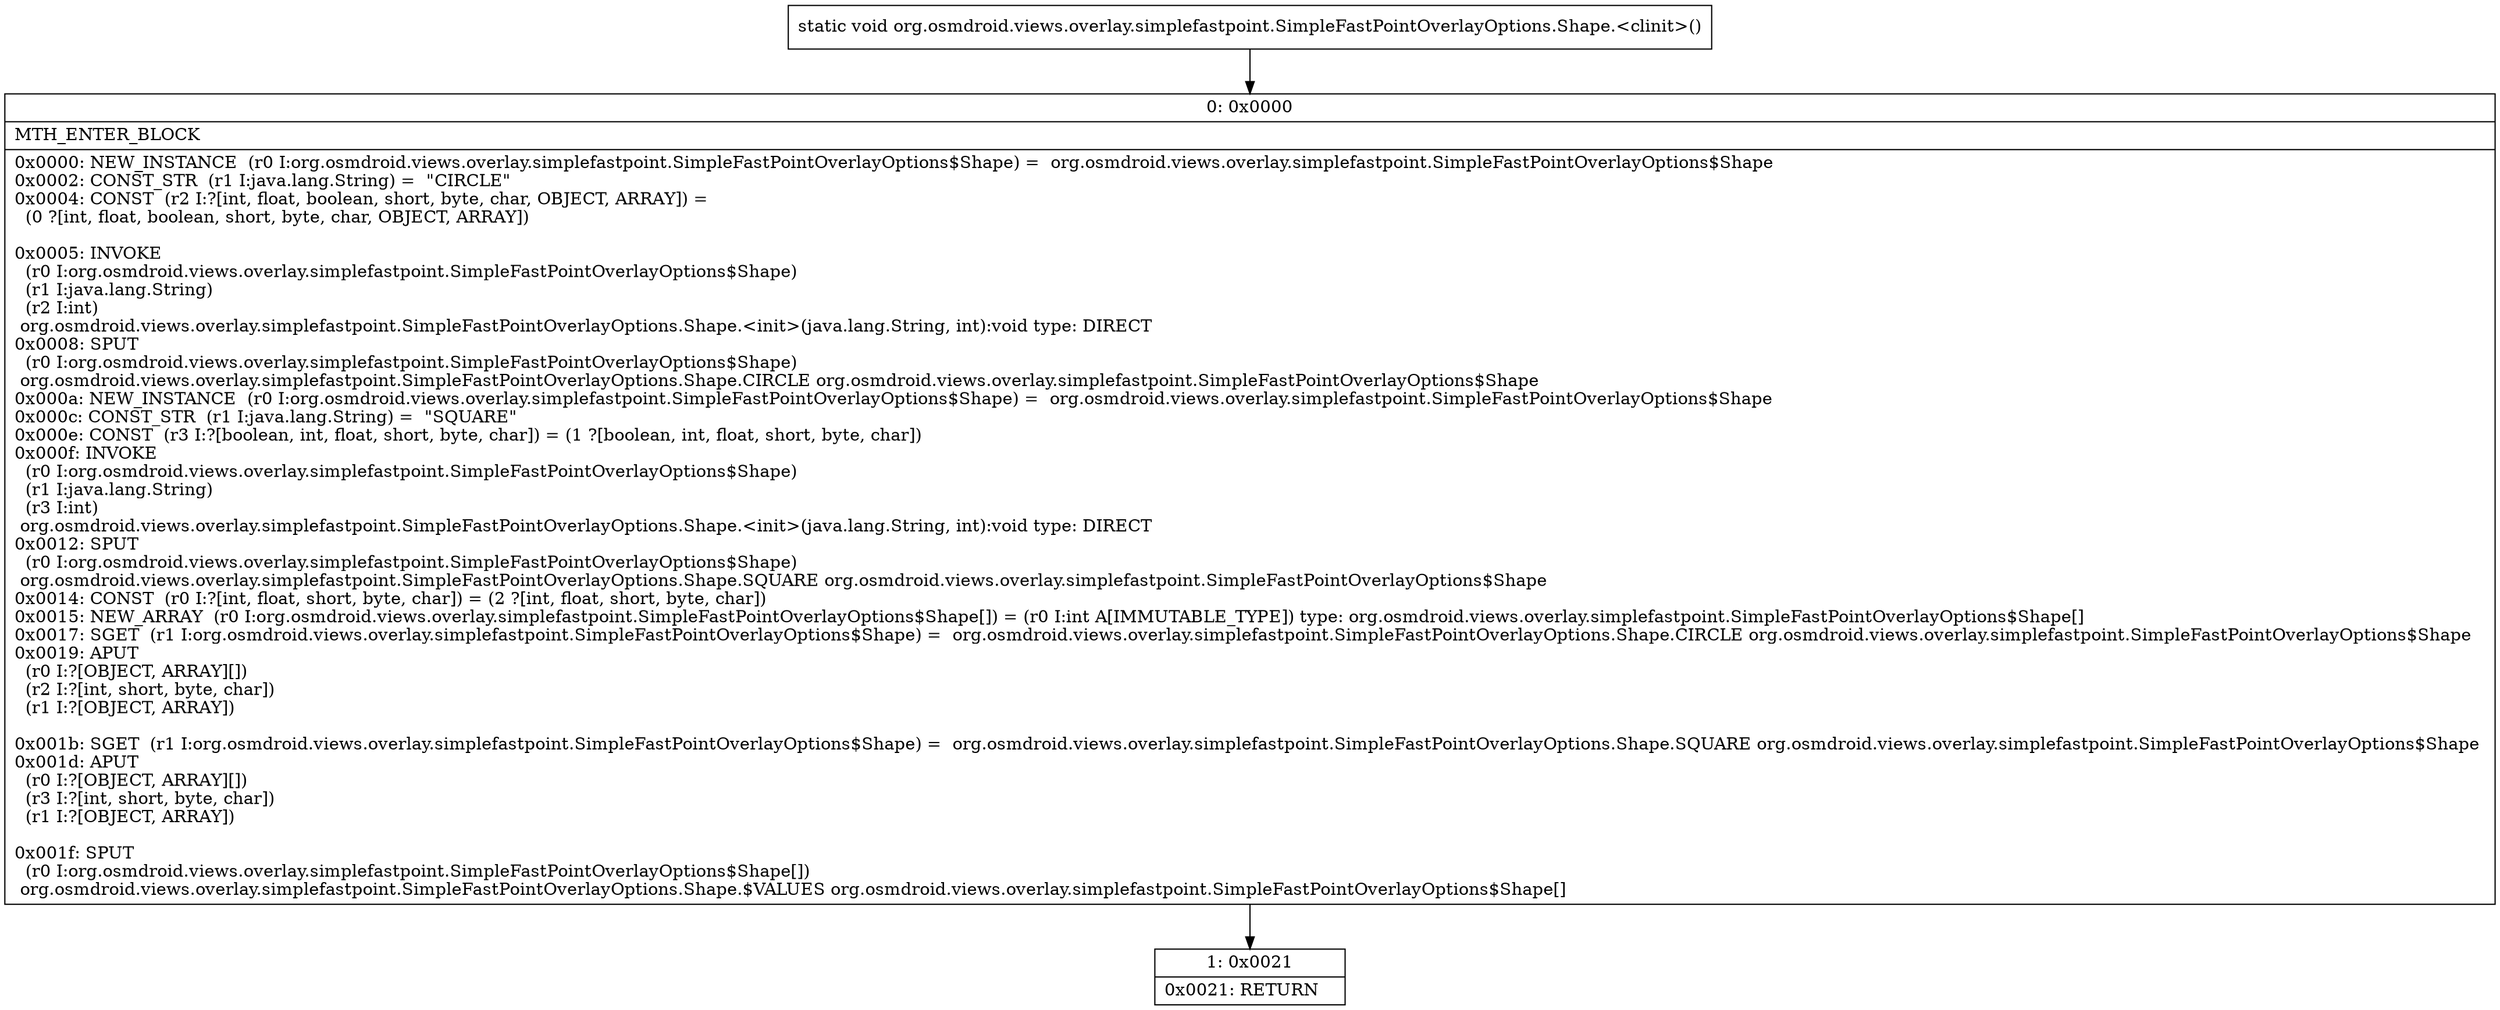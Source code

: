 digraph "CFG fororg.osmdroid.views.overlay.simplefastpoint.SimpleFastPointOverlayOptions.Shape.\<clinit\>()V" {
Node_0 [shape=record,label="{0\:\ 0x0000|MTH_ENTER_BLOCK\l|0x0000: NEW_INSTANCE  (r0 I:org.osmdroid.views.overlay.simplefastpoint.SimpleFastPointOverlayOptions$Shape) =  org.osmdroid.views.overlay.simplefastpoint.SimpleFastPointOverlayOptions$Shape \l0x0002: CONST_STR  (r1 I:java.lang.String) =  \"CIRCLE\" \l0x0004: CONST  (r2 I:?[int, float, boolean, short, byte, char, OBJECT, ARRAY]) = \l  (0 ?[int, float, boolean, short, byte, char, OBJECT, ARRAY])\l \l0x0005: INVOKE  \l  (r0 I:org.osmdroid.views.overlay.simplefastpoint.SimpleFastPointOverlayOptions$Shape)\l  (r1 I:java.lang.String)\l  (r2 I:int)\l org.osmdroid.views.overlay.simplefastpoint.SimpleFastPointOverlayOptions.Shape.\<init\>(java.lang.String, int):void type: DIRECT \l0x0008: SPUT  \l  (r0 I:org.osmdroid.views.overlay.simplefastpoint.SimpleFastPointOverlayOptions$Shape)\l org.osmdroid.views.overlay.simplefastpoint.SimpleFastPointOverlayOptions.Shape.CIRCLE org.osmdroid.views.overlay.simplefastpoint.SimpleFastPointOverlayOptions$Shape \l0x000a: NEW_INSTANCE  (r0 I:org.osmdroid.views.overlay.simplefastpoint.SimpleFastPointOverlayOptions$Shape) =  org.osmdroid.views.overlay.simplefastpoint.SimpleFastPointOverlayOptions$Shape \l0x000c: CONST_STR  (r1 I:java.lang.String) =  \"SQUARE\" \l0x000e: CONST  (r3 I:?[boolean, int, float, short, byte, char]) = (1 ?[boolean, int, float, short, byte, char]) \l0x000f: INVOKE  \l  (r0 I:org.osmdroid.views.overlay.simplefastpoint.SimpleFastPointOverlayOptions$Shape)\l  (r1 I:java.lang.String)\l  (r3 I:int)\l org.osmdroid.views.overlay.simplefastpoint.SimpleFastPointOverlayOptions.Shape.\<init\>(java.lang.String, int):void type: DIRECT \l0x0012: SPUT  \l  (r0 I:org.osmdroid.views.overlay.simplefastpoint.SimpleFastPointOverlayOptions$Shape)\l org.osmdroid.views.overlay.simplefastpoint.SimpleFastPointOverlayOptions.Shape.SQUARE org.osmdroid.views.overlay.simplefastpoint.SimpleFastPointOverlayOptions$Shape \l0x0014: CONST  (r0 I:?[int, float, short, byte, char]) = (2 ?[int, float, short, byte, char]) \l0x0015: NEW_ARRAY  (r0 I:org.osmdroid.views.overlay.simplefastpoint.SimpleFastPointOverlayOptions$Shape[]) = (r0 I:int A[IMMUTABLE_TYPE]) type: org.osmdroid.views.overlay.simplefastpoint.SimpleFastPointOverlayOptions$Shape[] \l0x0017: SGET  (r1 I:org.osmdroid.views.overlay.simplefastpoint.SimpleFastPointOverlayOptions$Shape) =  org.osmdroid.views.overlay.simplefastpoint.SimpleFastPointOverlayOptions.Shape.CIRCLE org.osmdroid.views.overlay.simplefastpoint.SimpleFastPointOverlayOptions$Shape \l0x0019: APUT  \l  (r0 I:?[OBJECT, ARRAY][])\l  (r2 I:?[int, short, byte, char])\l  (r1 I:?[OBJECT, ARRAY])\l \l0x001b: SGET  (r1 I:org.osmdroid.views.overlay.simplefastpoint.SimpleFastPointOverlayOptions$Shape) =  org.osmdroid.views.overlay.simplefastpoint.SimpleFastPointOverlayOptions.Shape.SQUARE org.osmdroid.views.overlay.simplefastpoint.SimpleFastPointOverlayOptions$Shape \l0x001d: APUT  \l  (r0 I:?[OBJECT, ARRAY][])\l  (r3 I:?[int, short, byte, char])\l  (r1 I:?[OBJECT, ARRAY])\l \l0x001f: SPUT  \l  (r0 I:org.osmdroid.views.overlay.simplefastpoint.SimpleFastPointOverlayOptions$Shape[])\l org.osmdroid.views.overlay.simplefastpoint.SimpleFastPointOverlayOptions.Shape.$VALUES org.osmdroid.views.overlay.simplefastpoint.SimpleFastPointOverlayOptions$Shape[] \l}"];
Node_1 [shape=record,label="{1\:\ 0x0021|0x0021: RETURN   \l}"];
MethodNode[shape=record,label="{static void org.osmdroid.views.overlay.simplefastpoint.SimpleFastPointOverlayOptions.Shape.\<clinit\>() }"];
MethodNode -> Node_0;
Node_0 -> Node_1;
}

